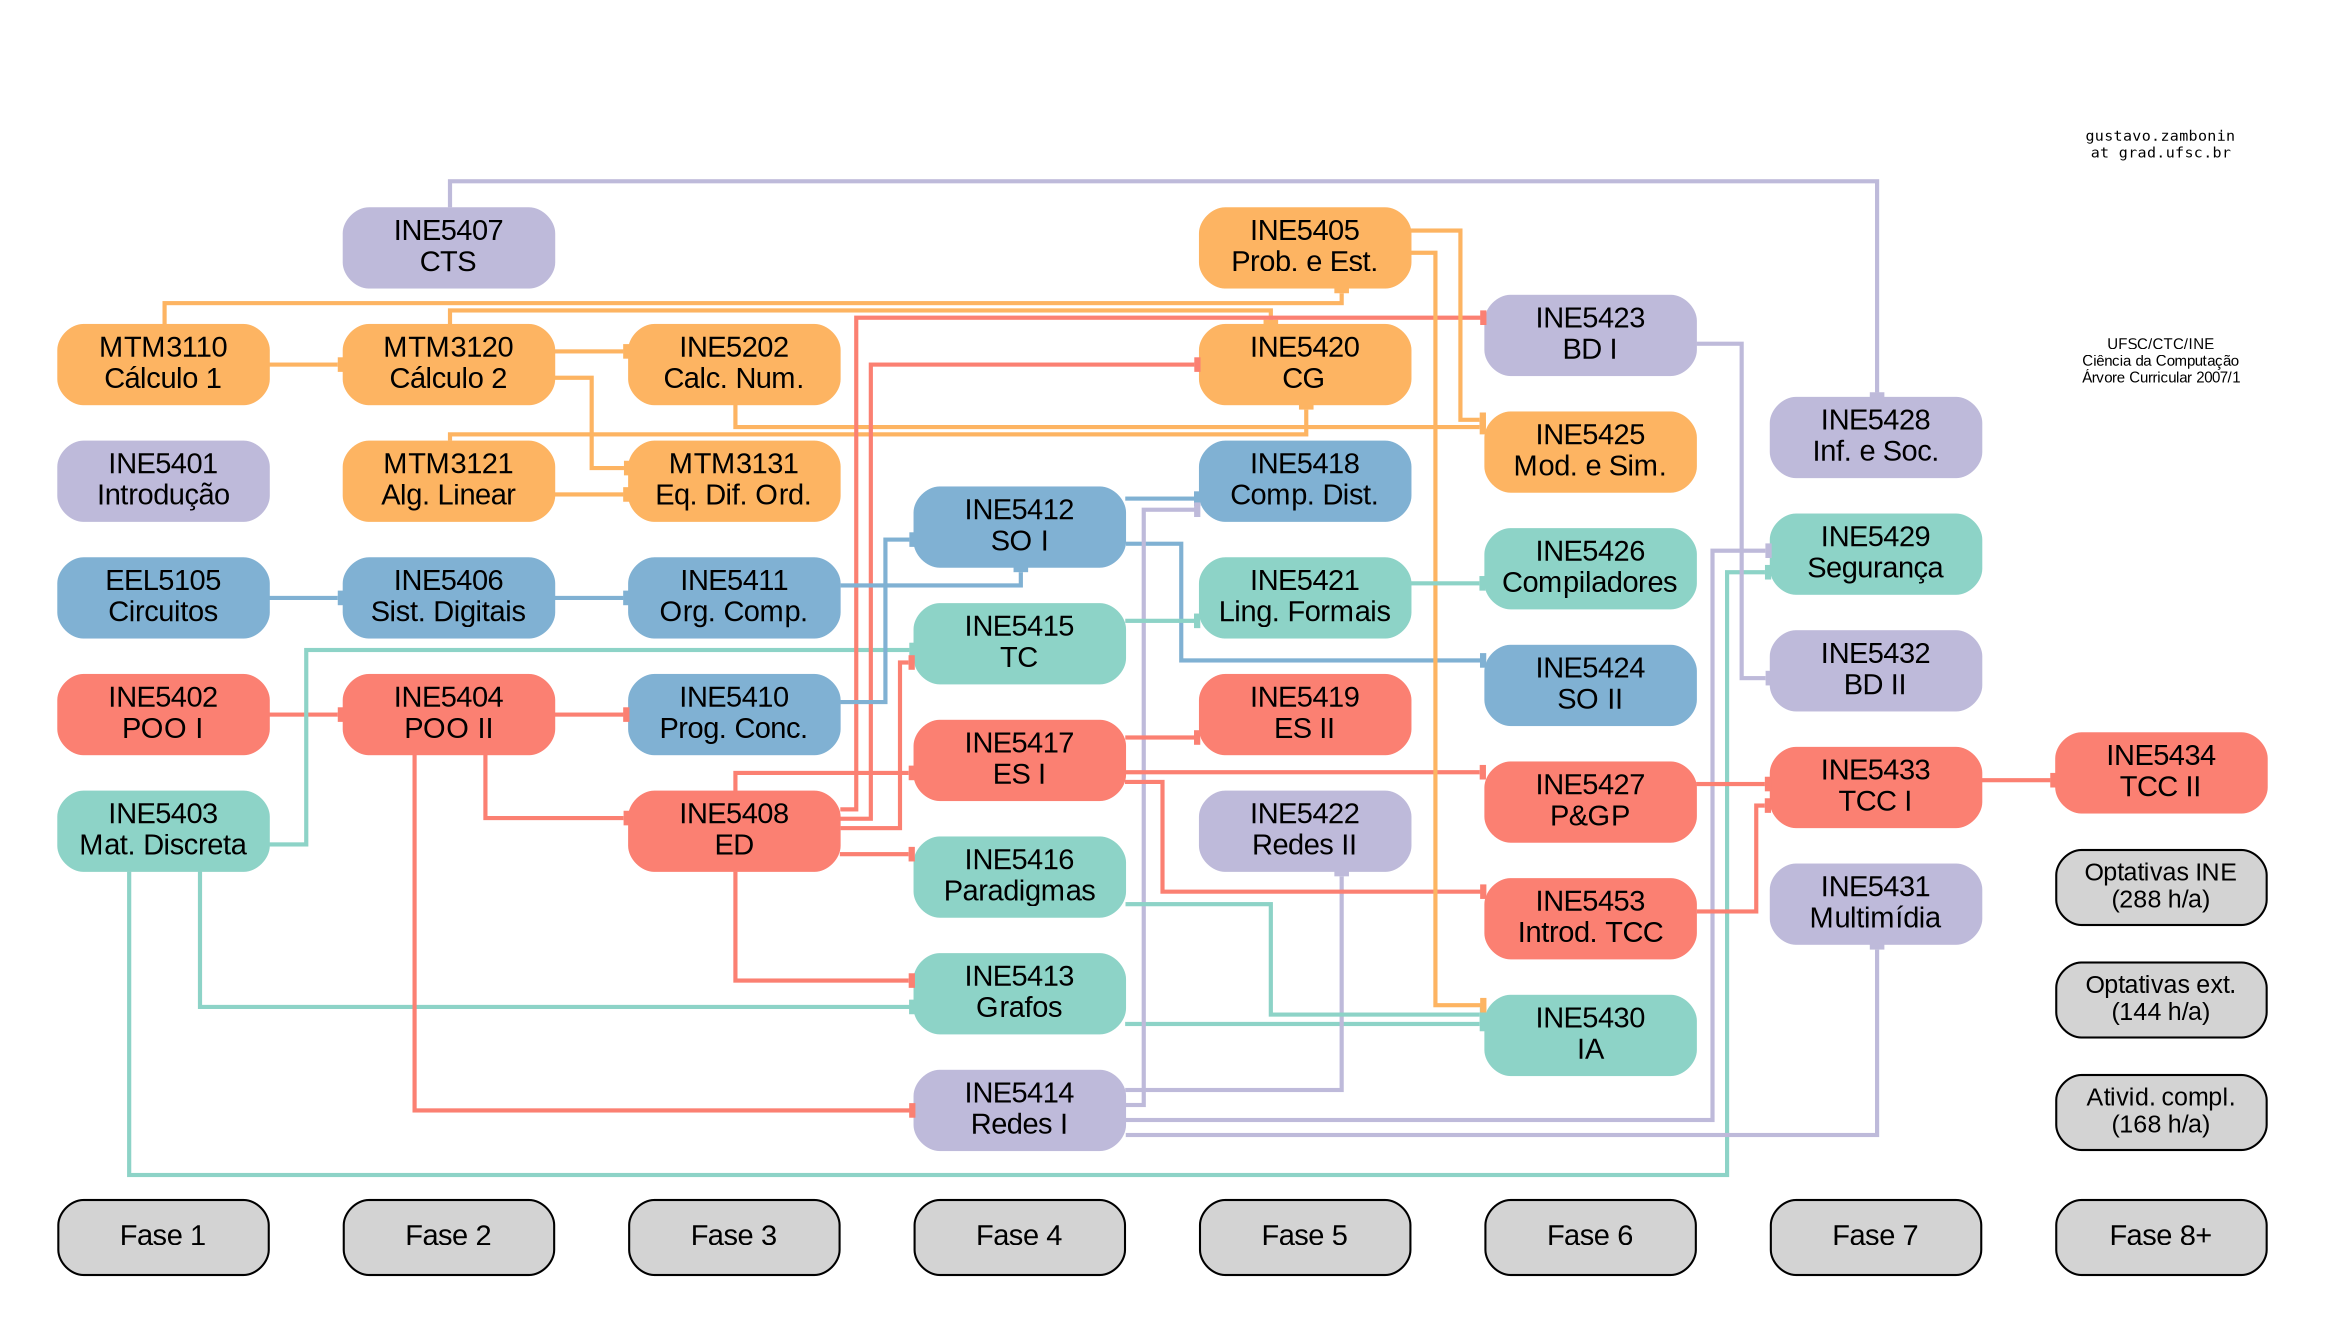 // force absence of multi-edges with `strict` keyword
strict digraph "curriculum-graph-compsci-ufsc" {
  // direction of graph layout is left to right
  rankdir=LR;

  // edges route around nodes with polygonal chains
  splines=ortho;

  // set transparent background
  bgcolor="#00000000";

  // set global style for nodes
  node [
    width=1.4 height=.5 shape=box style="filled, rounded"
    fontname=Arial colorscheme=set36
  ];

  // set global style for edges
  edge [style=bold colorscheme=set36 arrowsize=.5 arrowhead=tee];

  // hack to remove extra space between header and other clusters
  subgraph cluster_everything {
    // remove all cluster borders
    color="#00000000";


    // colorscheme and labels are subjective
    // there is no automatic text wrapping, so new lines are inserted manually
    subgraph cluster_1 {
      eel5105 [color=5 label="EEL5105\nCircuitos"];
      ine5401 [color=3 label="INE5401\nIntrodução"];
      ine5402 [color=4 label="INE5402\nPOO I"];
      ine5403 [color=1 label="INE5403\nMat. Discreta"];
      mtm3110 [color=6 label="MTM3110\nCálculo 1"];
    }

    subgraph cluster_2 {
      ine5404 [color=4 label="INE5404\nPOO II"];
      ine5406 [color=5 label="INE5406\nSist. Digitais"];
      ine5407 [color=3 label="INE5407\nCTS"];
      mtm3120 [color=6 label="MTM3120\nCálculo 2"];
      mtm3121 [color=6 label="MTM3121\nAlg. Linear"];
    }

    subgraph cluster_3 {
      ine5202 [color=6 label="INE5202\nCalc. Num."];
      ine5408 [color=4 label="INE5408\nED"];
      ine5410 [color=5 label="INE5410\nProg. Conc."];
      ine5411 [color=5 label="INE5411\nOrg. Comp."];
      mtm3131 [color=6 label="MTM3131\nEq. Dif. Ord."];
    }

    subgraph cluster_4 {
      ine5412 [color=5 label="INE5412\nSO I"];
      ine5413 [color=1 label="INE5413\nGrafos"];
      ine5414 [color=3 label="INE5414\nRedes I"];
      ine5415 [color=1 label="INE5415\nTC"];
      ine5416 [color=1 label="INE5416\nParadigmas"];
      ine5417 [color=4 label="INE5417\nES I"];
    }

    subgraph cluster_5 {
      ine5405 [color=6 label="INE5405\nProb. e Est."];
      ine5418 [color=5 label="INE5418\nComp. Dist."];
      ine5419 [color=4 label="INE5419\nES II"];
      ine5420 [color=6 label="INE5420\nCG"];
      ine5421 [color=1 label="INE5421\nLing. Formais"];
      ine5422 [color=3 label="INE5422\nRedes II"];
    }

    subgraph cluster_6 {
      ine5423 [color=3 label="INE5423\nBD I"];
      ine5424 [color=5 label="INE5424\nSO II"];
      ine5425 [color=6 label="INE5425\nMod. e Sim."];
      ine5426 [color=1 label="INE5426\nCompiladores"];
      ine5427 [color=4 label="INE5427\nP&GP"];
      ine5430 [color=1 label="INE5430\nIA"];
      ine5453 [color=4 label="INE5453\nIntrod. TCC"];
    }

    subgraph cluster_7 {
      ine5428 [color=3 label="INE5428\nInf. e Soc."];
      ine5429 [color=1 label="INE5429\nSegurança"];
      ine5431 [color=3 label="INE5431\nMultimídia"];
      ine5432 [color=3 label="INE5432\nBD II"];
      ine5433 [color=4 label="INE5433\nTCC I"];
    }
    // if positioned after other clusters, then the header becomes a footer
    subgraph cluster_header {
      // align header with other clusters via an invisible chain
      "Fase 1" -> "Fase 2" -> "Fase 3" -> "Fase 4" ->
      "Fase 5" -> "Fase 6" -> "Fase 7" -> "Fase 8+" [style=invis];
    }

    // last cluster also holds general info
    subgraph cluster_8 {
      license [
        color="#00000000" labelloc="b"
        fontsize="7pt" fontname=mono
        label="gustavo.zambonin\nat grad.ufsc.br"
      ];
      cc[image="cclogo.svg" color="#00000000" label=""];
      info [
	labelloc="b" fontsize="7pt" label="UFSC/CTC/INE\nCiência da Computação\nÁrvore Curricular 2007/1"
	color="#00000000"
];
      ufsclogo[image="logo-ufsc.svg" fixedsize=true height="1.8" label="" color="#00000000"];
      ine5434 [color=4 label="INE5434\nTCC II"];
      opt1 [fontsize="12pt" label="Optativas INE\n(288 h/a)"];
      opt2 [fontsize="12pt" label="Optativas ext.\n(144 h/a)"];
      comp [fontsize="12pt" label="Ativid. compl.\n(168 h/a)"];

      // label location parameters still make it overlap with the image,
      // so height is set manually

    }
  }

  // the heart of the graph: edge descriptions
  // they are not grouped to make editing and parsing easier
  eel5105 -> ine5406 [color=5];
  ine5202 -> ine5425 [color=6];
  ine5402 -> ine5404 [color=4];
  ine5403 -> ine5413 [color=1];
  ine5403 -> ine5415 [color=1];
  ine5403 -> ine5429 [color=1];
  ine5404 -> ine5408 [color=4];
  ine5404 -> ine5410 [color=4];
  ine5404 -> ine5414 [color=4];
  ine5405 -> ine5425 [color=6];
  ine5405 -> ine5430 [color=6];
  ine5406 -> ine5411 [color=5];
  ine5407 -> ine5428 [color=3];
  ine5408 -> ine5413 [color=4];
  ine5408 -> ine5415 [color=4];
  ine5408 -> ine5416 [color=4];
  ine5408 -> ine5417 [color=4];
  ine5408 -> ine5420 [color=4];
  ine5408 -> ine5423 [color=4];
  ine5410 -> ine5412 [color=5];
  ine5411 -> ine5412 [color=5];
  ine5412 -> ine5418 [color=5];
  ine5412 -> ine5424 [color=5];
  ine5413 -> ine5430 [color=1];
  ine5414 -> ine5418 [color=3];
  ine5414 -> ine5422 [color=3];
  ine5414 -> ine5429 [color=3];
  ine5414 -> ine5431 [color=3];
  ine5415 -> ine5421 [color=1];
  ine5416 -> ine5430 [color=1];
  ine5417 -> ine5419 [color=4];
  ine5417 -> ine5427 [color=4];
  ine5417 -> ine5453 [color=4];
  ine5421 -> ine5426 [color=1];
  ine5423 -> ine5432 [color=3];
  ine5427 -> ine5433 [color=4];
  ine5433 -> ine5434 [color=4];
  ine5453 -> ine5433 [color=4];

  // the student may not need to take pre-calculus so the constraint is broken,
  // also it makes the graph prettier
  mtm3110 -> ine5405 [color=6];
  mtm3110 -> mtm3120 [color=6];
  mtm3120 -> ine5202 [color=6];
  mtm3120 -> ine5420 [color=6];
  mtm3120 -> mtm3131 [color=6];
  mtm3121 -> ine5420 [color=6];
  mtm3121 -> mtm3131 [color=6];
}
